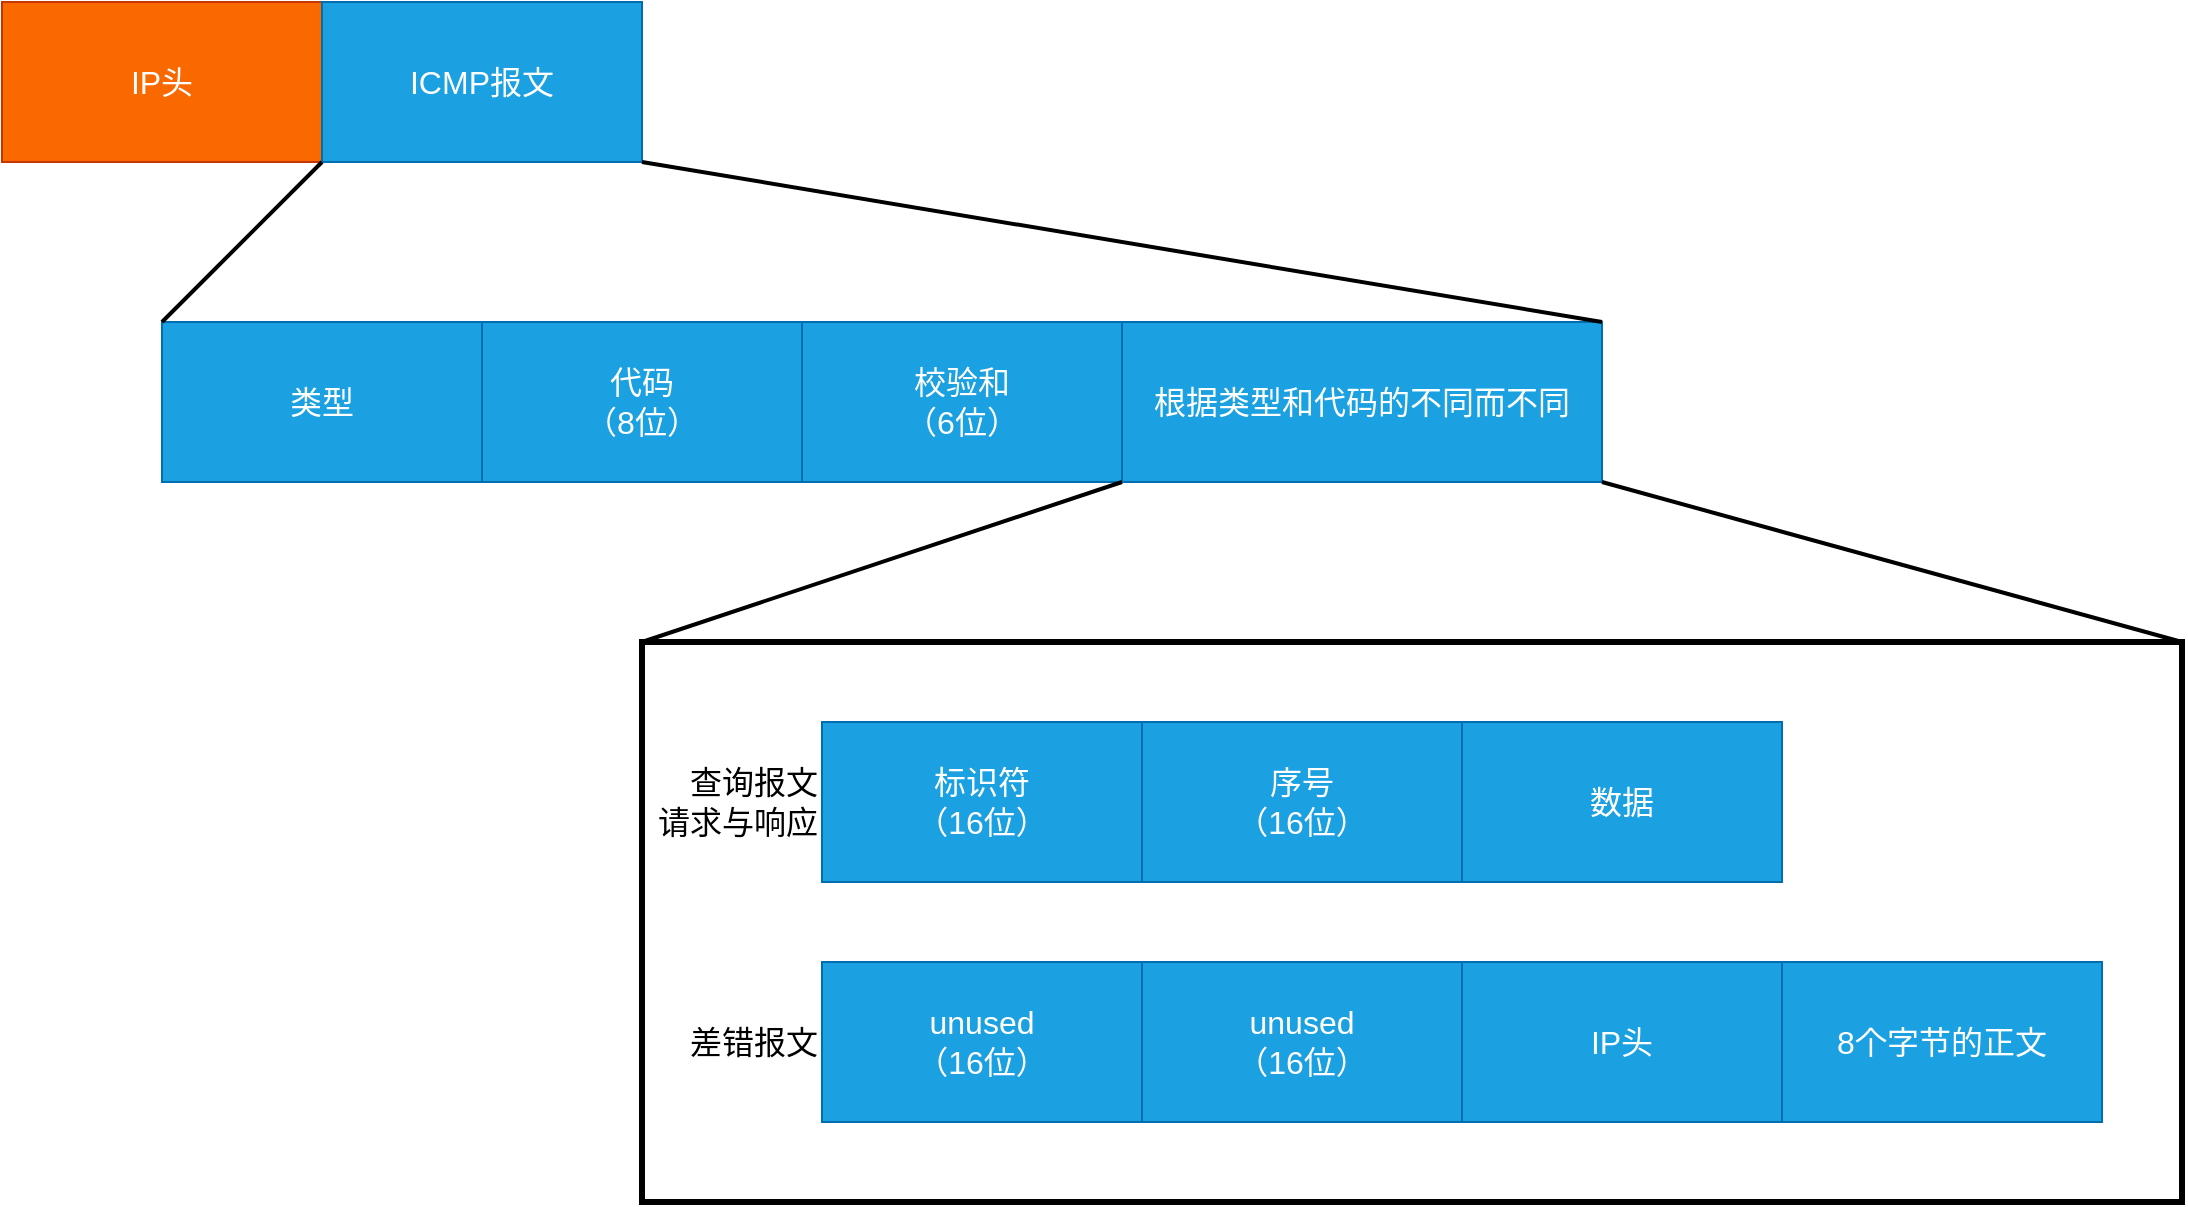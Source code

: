 <mxfile version="14.4.3" type="device"><diagram id="vCvWOdxW56hRmiJuo44d" name="第 1 页"><mxGraphModel dx="2249" dy="1991" grid="1" gridSize="10" guides="1" tooltips="1" connect="1" arrows="1" fold="1" page="1" pageScale="1" pageWidth="827" pageHeight="1169" math="0" shadow="0"><root><mxCell id="0"/><mxCell id="1" parent="0"/><mxCell id="7-hCaq8eKiP9lDUvY0iz-9" value="IP头" style="text;html=1;strokeColor=#C73500;fillColor=#fa6800;align=center;verticalAlign=middle;whiteSpace=wrap;rounded=0;labelBackgroundColor=none;fontSize=16;fontColor=#ffffff;" vertex="1" parent="1"><mxGeometry x="-360" y="-1080" width="160" height="80" as="geometry"/></mxCell><mxCell id="7-hCaq8eKiP9lDUvY0iz-27" value="ICMP报文" style="text;html=1;strokeColor=#006EAF;fillColor=#1ba1e2;align=center;verticalAlign=middle;whiteSpace=wrap;rounded=0;labelBackgroundColor=none;fontSize=16;fontColor=#ffffff;" vertex="1" parent="1"><mxGeometry x="-200" y="-1080" width="160" height="80" as="geometry"/></mxCell><mxCell id="7-hCaq8eKiP9lDUvY0iz-28" value="类型" style="text;html=1;strokeColor=#006EAF;fillColor=#1ba1e2;align=center;verticalAlign=middle;whiteSpace=wrap;rounded=0;labelBackgroundColor=none;fontSize=16;fontColor=#ffffff;" vertex="1" parent="1"><mxGeometry x="-280" y="-920" width="160" height="80" as="geometry"/></mxCell><mxCell id="7-hCaq8eKiP9lDUvY0iz-29" value="代码&lt;br&gt;（8位）" style="text;html=1;strokeColor=#006EAF;fillColor=#1ba1e2;align=center;verticalAlign=middle;whiteSpace=wrap;rounded=0;labelBackgroundColor=none;fontSize=16;fontColor=#ffffff;" vertex="1" parent="1"><mxGeometry x="-120" y="-920" width="160" height="80" as="geometry"/></mxCell><mxCell id="7-hCaq8eKiP9lDUvY0iz-30" value="校验和&lt;br&gt;（6位）" style="text;html=1;strokeColor=#006EAF;fillColor=#1ba1e2;align=center;verticalAlign=middle;whiteSpace=wrap;rounded=0;labelBackgroundColor=none;fontSize=16;fontColor=#ffffff;" vertex="1" parent="1"><mxGeometry x="40" y="-920" width="160" height="80" as="geometry"/></mxCell><mxCell id="7-hCaq8eKiP9lDUvY0iz-31" value="根据类型和代码的不同而不同" style="text;html=1;strokeColor=#006EAF;fillColor=#1ba1e2;align=center;verticalAlign=middle;whiteSpace=wrap;rounded=0;labelBackgroundColor=none;fontSize=16;fontColor=#ffffff;" vertex="1" parent="1"><mxGeometry x="200" y="-920" width="240" height="80" as="geometry"/></mxCell><mxCell id="7-hCaq8eKiP9lDUvY0iz-32" value="标识符&lt;br&gt;（16位）" style="text;html=1;strokeColor=#006EAF;fillColor=#1ba1e2;align=center;verticalAlign=middle;whiteSpace=wrap;rounded=0;labelBackgroundColor=none;fontSize=16;fontColor=#ffffff;" vertex="1" parent="1"><mxGeometry x="50" y="-720" width="160" height="80" as="geometry"/></mxCell><mxCell id="7-hCaq8eKiP9lDUvY0iz-33" value="序号&lt;br&gt;（16位）" style="text;html=1;strokeColor=#006EAF;fillColor=#1ba1e2;align=center;verticalAlign=middle;whiteSpace=wrap;rounded=0;labelBackgroundColor=none;fontSize=16;fontColor=#ffffff;" vertex="1" parent="1"><mxGeometry x="210" y="-720" width="160" height="80" as="geometry"/></mxCell><mxCell id="7-hCaq8eKiP9lDUvY0iz-34" value="数据" style="text;html=1;strokeColor=#006EAF;fillColor=#1ba1e2;align=center;verticalAlign=middle;whiteSpace=wrap;rounded=0;labelBackgroundColor=none;fontSize=16;fontColor=#ffffff;" vertex="1" parent="1"><mxGeometry x="370" y="-720" width="160" height="80" as="geometry"/></mxCell><mxCell id="7-hCaq8eKiP9lDUvY0iz-35" value="unused&lt;br&gt;（16位）" style="text;html=1;strokeColor=#006EAF;fillColor=#1ba1e2;align=center;verticalAlign=middle;whiteSpace=wrap;rounded=0;labelBackgroundColor=none;fontSize=16;fontColor=#ffffff;" vertex="1" parent="1"><mxGeometry x="50" y="-600" width="160" height="80" as="geometry"/></mxCell><mxCell id="7-hCaq8eKiP9lDUvY0iz-36" value="unused&lt;br&gt;（16位）" style="text;html=1;strokeColor=#006EAF;fillColor=#1ba1e2;align=center;verticalAlign=middle;whiteSpace=wrap;rounded=0;labelBackgroundColor=none;fontSize=16;fontColor=#ffffff;" vertex="1" parent="1"><mxGeometry x="210" y="-600" width="160" height="80" as="geometry"/></mxCell><mxCell id="7-hCaq8eKiP9lDUvY0iz-37" value="IP头" style="text;html=1;strokeColor=#006EAF;fillColor=#1ba1e2;align=center;verticalAlign=middle;whiteSpace=wrap;rounded=0;labelBackgroundColor=none;fontSize=16;fontColor=#ffffff;" vertex="1" parent="1"><mxGeometry x="370" y="-600" width="160" height="80" as="geometry"/></mxCell><mxCell id="7-hCaq8eKiP9lDUvY0iz-38" value="8个字节的正文" style="text;html=1;strokeColor=#006EAF;fillColor=#1ba1e2;align=center;verticalAlign=middle;whiteSpace=wrap;rounded=0;labelBackgroundColor=none;fontSize=16;fontColor=#ffffff;" vertex="1" parent="1"><mxGeometry x="530" y="-600" width="160" height="80" as="geometry"/></mxCell><mxCell id="7-hCaq8eKiP9lDUvY0iz-39" value="" style="rounded=0;whiteSpace=wrap;html=1;fillColor=none;strokeWidth=3;" vertex="1" parent="1"><mxGeometry x="-40" y="-760" width="770" height="280" as="geometry"/></mxCell><mxCell id="7-hCaq8eKiP9lDUvY0iz-41" value="查询报文&lt;br&gt;请求与响应" style="text;html=1;strokeColor=none;fillColor=none;align=right;verticalAlign=middle;whiteSpace=wrap;rounded=0;labelBackgroundColor=none;fontSize=16;" vertex="1" parent="1"><mxGeometry x="-40" y="-700" width="90" height="40" as="geometry"/></mxCell><mxCell id="7-hCaq8eKiP9lDUvY0iz-42" value="差错报文" style="text;html=1;strokeColor=none;fillColor=none;align=right;verticalAlign=middle;whiteSpace=wrap;rounded=0;labelBackgroundColor=none;fontSize=16;" vertex="1" parent="1"><mxGeometry x="-40" y="-580" width="90" height="40" as="geometry"/></mxCell><mxCell id="7-hCaq8eKiP9lDUvY0iz-43" value="" style="endArrow=none;html=1;exitX=0;exitY=0;exitDx=0;exitDy=0;strokeWidth=2;" edge="1" parent="1" source="7-hCaq8eKiP9lDUvY0iz-39"><mxGeometry width="50" height="50" relative="1" as="geometry"><mxPoint x="150" y="-790" as="sourcePoint"/><mxPoint x="200" y="-840" as="targetPoint"/></mxGeometry></mxCell><mxCell id="7-hCaq8eKiP9lDUvY0iz-44" value="" style="endArrow=none;html=1;exitX=1;exitY=0;exitDx=0;exitDy=0;strokeWidth=2;entryX=1;entryY=1;entryDx=0;entryDy=0;" edge="1" parent="1" source="7-hCaq8eKiP9lDUvY0iz-39" target="7-hCaq8eKiP9lDUvY0iz-31"><mxGeometry width="50" height="50" relative="1" as="geometry"><mxPoint x="160" y="-750" as="sourcePoint"/><mxPoint x="210" y="-830" as="targetPoint"/></mxGeometry></mxCell><mxCell id="7-hCaq8eKiP9lDUvY0iz-45" value="" style="endArrow=none;html=1;exitX=0;exitY=0;exitDx=0;exitDy=0;strokeWidth=2;entryX=0;entryY=1;entryDx=0;entryDy=0;" edge="1" parent="1" target="7-hCaq8eKiP9lDUvY0iz-27"><mxGeometry width="50" height="50" relative="1" as="geometry"><mxPoint x="-280" y="-920" as="sourcePoint"/><mxPoint x="-40" y="-1000" as="targetPoint"/></mxGeometry></mxCell><mxCell id="7-hCaq8eKiP9lDUvY0iz-46" value="" style="endArrow=none;html=1;exitX=1;exitY=0;exitDx=0;exitDy=0;strokeWidth=2;entryX=1;entryY=1;entryDx=0;entryDy=0;" edge="1" parent="1" source="7-hCaq8eKiP9lDUvY0iz-31"><mxGeometry width="50" height="50" relative="1" as="geometry"><mxPoint x="250" y="-920" as="sourcePoint"/><mxPoint x="-40" y="-1000" as="targetPoint"/></mxGeometry></mxCell></root></mxGraphModel></diagram></mxfile>